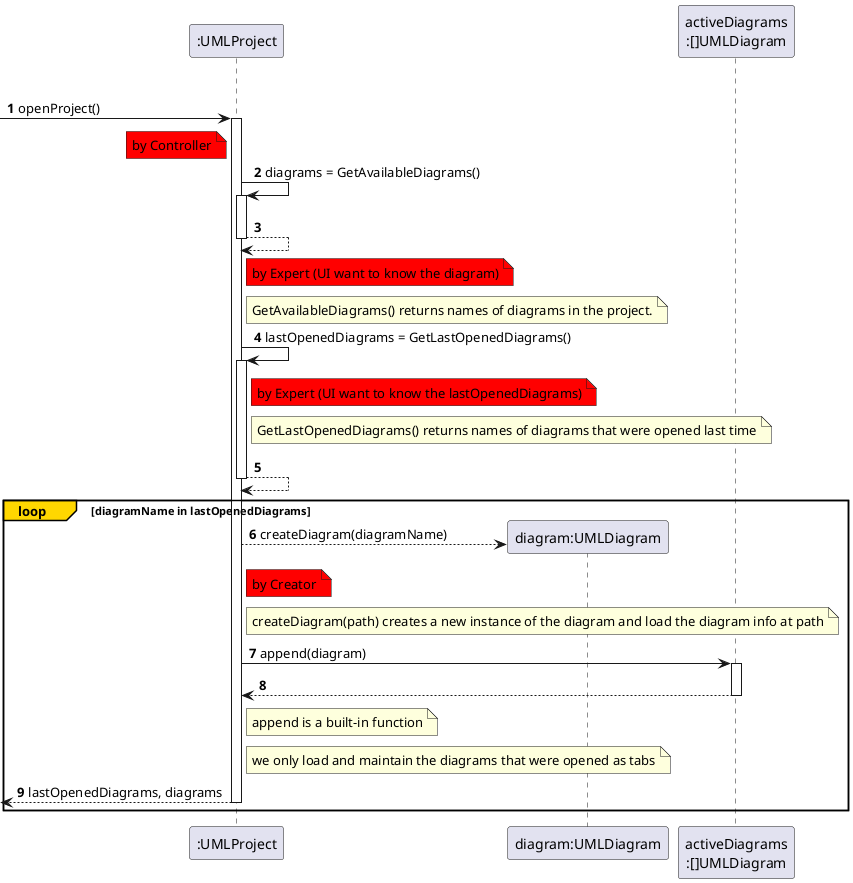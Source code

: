 @startuml openProject
autonumber
group#gold #white openProject
    autoactivate on
    participant ":UMLProject"
    
    -> ":UMLProject": openProject()
    note left of ":UMLProject" #red: by Controller
    ":UMLProject" -> ":UMLProject": diagrams = GetAvailableDiagrams()
    return
    note right of ":UMLProject" #red: by Expert (UI want to know the diagram)
    note right of ":UMLProject": GetAvailableDiagrams() returns names of diagrams in the project.

    ":UMLProject" -> ":UMLProject": lastOpenedDiagrams = GetLastOpenedDiagrams()
    note right of ":UMLProject" #red: by Expert (UI want to know the lastOpenedDiagrams)
    note right of ":UMLProject": GetLastOpenedDiagrams() returns names of diagrams that were opened last time
    return

    loop#gold #white diagramName in lastOpenedDiagrams
        ":UMLProject" --> "diagram:UMLDiagram" ** : createDiagram(diagramName)
        note right of ":UMLProject" #red: by Creator
        note right of ":UMLProject": createDiagram(path) creates a new instance of the diagram and load the diagram info at path
        participant "activeDiagrams\n:[]UMLDiagram"
        ":UMLProject" -> "activeDiagrams\n:[]UMLDiagram": append(diagram)
        return
        note right of ":UMLProject": append is a built-in function
        note right of ":UMLProject": we only load and maintain the diagrams that were opened as tabs

    return lastOpenedDiagrams, diagrams
end
@enduml


@startuml selectDiagram
autonumber
autoactivate on
group#gold #white selectDiagram
    -> ":UMLProject": selectDiagram(diagramName)
    note left of ":UMLProject" #red: by Controller
        opt#gold #white diagramName not in activeDiagrams
            note right of ":UMLProject": load the selected diamgram if it has not been loaded
            ":UMLProject" --> "diagram:UMLDiagram" ** :  createDiagram(diagramName)"
            note right of ":UMLProject" #red: by Creator
            ":UMLProject" -> ":UMLProject": activeDiagrams = append(activeDiagrams, diagram)
            note right of ":UMLProject": append is a built-in function
            return
        end
        ":UMLProject" -> ":UMLProject" : currentDiagram = activeDiagrams[diagramName]
        return
    return
end selectDiagram
@enduml


@startuml addGadgetToDiagram
autonumber
autoactivate on
group#gold #white addGadgetToDiagram
   -> ":UMLProject": addGadget(type, point)
    note left of ":UMLProject" #red: by Controller
        ":UMLProject" -> "currentDiagram\n:*UMLDiagram"  : addGadget(type, point)
           "currentDiagram\n:*UMLDiagram" -> ":Components"  : addGadget(type, point)
                ":Components"  --> "gadget:Gadget" **  : createGadget(type, point)
                note right of ":Components" #red: by Creator
                ":Components" -> ":Components": components = append(components, gadget)
                note right of ":Components": append is a built-in function
                return
            return
        return
    return
end addGadgetToDiagram
@enduml


@startuml addAssociationToDiagram
autonumber
autoactivate on
group#gold #white addAssociationToDiagram
-> ":UMLProject": startAddAssociation(point)
note left of ":UMLProject" #red: by Controller
    ":UMLProject" -> "currentDiagram\n:*UMLDiagram": startAddAssociation(point)
        "currentDiagram\n:*UMLDiagram" -> "currentDiagram\n:*UMLDiagram": startPoint = point
        return
    return
return
...
-> ":UMLProject": endAddAssociation(type, point)
    ":UMLProject" -> "currentDiagram\n:*UMLDiagram": endAddAssociation(type, point)
        "currentDiagram\n:*UMLDiagram" -> ":Components": addAssociation(type, startPoint, point)
            ":Components" -> ":Components": parents = [findGadget(startPoint), findGadget(point)]
            return

            opt#gold #white both parents are not null
                ":Components" --> "ass:Association" ** : createAssociation(type, parents)
                note right of ":Components" #red: by Creator

                ":Components" -> ":Components" : adjustAssociationPath(*association)
                note right of ":Components": adjust the pathing of newly created association to prevent overlapping
                return

                ":Components" -> ":Components": components = append(components, ass)
                note right of ":Components": append is a golang built-in function
                return
            end
        return
    return
return
end addAssociationToDiagram
@enduml


@startuml selectComponent
autonumber
autoactivate on
group#gold #white selectComponent
    -> ":UMLProject": selectComponent(point)
    note left of ":UMLProject" #red: by Controller
        ":UMLProject" -> "currentDiagram\n:*UMLDiagram": selectComponent(point)
            "currentDiagram\n:*UMLDiagram" -> ":Components": selectComponent(point)
            loop#gold #white component covering point
                ":Components" -> ":Components": selectedComponents = append(selectedComponents, &component)
                note right of ":Components": append is a built-in function
                return
                note right of ":Components": add component to a list of selected-component pointers
            end

            opt#gold #white only select one component
                ":Components" -> "SelectedComponent\n:Component": setupProperty()
                "SelectedComponent\n:Component" -> "SelectedComponent\n:Component": tree = createPropertyTree()
                return
                "SelectedComponent\n:Component" -> ":PropertyManager": setupProperty(tree)
                note over "SelectedComponent\n:Component": register the property of this component to property manager
                return
                return
            else
                ":Components" -> ":PropertyManager": clearProperty()
                return
            end

            return
        return
    return
end selectComponent
@enduml


@startuml unselectComponent
autonumber
autoactivate on
group#gold #white unselectComponent
    -> ":UMLProject": unselectComponent(point)
    note left of ":UMLProject" #red: by Controller
        ":UMLProject" -> "currentDiagram\n:*UMLDiagram": unselectComponent(point)
            "currentDiagram\n:*UMLDiagram" -> ":Components": unselectComponent(point)
            loop#gold #white component cover point
                ":Components" -> ":Components": delete(selectedComponents, component)
                note right of ":Components": delete is a built-in function
                return
            end

            ref over ":Components" , ":PropertyManager" : updateProperty (same logic as selectComponent)
            return
        return
    return
end unselectComponent
@enduml


@startuml unselectAllComponents
group#gold #white unselectAllComponents
autonumber
autoactivate on
    -> ":UMLProject": unselectAllComponents()
    note left of ":UMLProject" #red: by Controller
        ":UMLProject" -> "currentDiagram\n:*UMLDiagram": unselectAllComponents()
            "currentDiagram\n:*UMLDiagram" -> ":Components": unselectAllComponents()
                ":Components" -> ":Components": selectedComponents = []
                return
                ":Components" -> ":PropertyManager": clearProperty()
                return
            return
        return
    return
end unselectAll
@enduml


@startuml copyComponents
autonumber
autoactivate on
group#gold #white copyComponents
    -> ":UMLProject": CopyComponents()
    note left of ":UMLProject" #red: by Controller
        ":UMLProject" -> "currentDiagram\n:*UMLDiagram": ExportSubmodule("clipboard")
        note over ":UMLProject"
        "clipboard" is a special submodule
        containing the components user copied.
        end note
            "currentDiagram\n:*UMLDiagram" -> ":Components": ExportSubmodule("clipboard")
                ":Components" -> ":Components": exportComponents = getGroupComponents().clone()
                return
                note over ":Components": getGroupComponents() return gadgets and associations.\nAs for every association, its parents are also included.
                ":Components" -> ":Submodule":  <<static>>\nExportSubmodule("clipboard", exportCompoents)
                return
            return
        return
    return
end copyComponents
@enduml


@startuml pasteComponents
autonumber
autoactivate on
group#gold #white pasteComponents
    -> ":UMLProject": PasteComponents(point)
    note left of ":UMLProject" #red: by Controller
        ":UMLProject" -> "currentDiagram\n:*UMLDiagram": ImportSubmodule("clipboard", point)
        ref over ":UMLProject" , "currentDiagram\n:*UMLDiagram" : import submodule
        return
    return
end pasteComponents
@enduml


@startuml importSubmodule
autonumber
autoactivate on
group#gold #white importSubmodule
    -> ":UMLProject": ImportSubmodule(submoduleName, point)
    note left of ":UMLProject" #red: by Controller
        ":UMLProject" -> "currentDiagram\n:*UMLDiagram": ImportSubmodule(submoduleName, point)
            "currentDiagram\n:*UMLDiagram" -> ":Components": ImportSubmodule(submoduleName, point)
            ":Components" -> ":Submodule":  <<static>>\nimportCompnents = ImportSubmodule(submoduleName)
            return
            note right of ":Components" #red:y by Expert (components class wants to know the components in that submodule)
            loop#gold #white component in importComponents
                ":Components" -> "component:Component": moveDelta(point)
                return
                ":Components" -> ":Components": components = append(components, component)
                note right of ":Components": append is a built-in function
                return
            end
            return
        return
    return
end importSubmodule
@enduml


@startuml updateProperty
autonumber
autoactivate on
group#gold #white updateProperty
     -> ":UMLProject": updateProperty(name, value)
    note left of ":UMLProject" #red: by Controller
    ":UMLProject" -> ":propertyManager": updateProperty(name, value)
    note over ":UMLProject", ":propertyManager"
    updateProperty(name, value) will 🪄update the property of the selected component.
    end note
    return

    return
end updateProperty
@enduml


@startuml undo
/'undo'/
autoactivate on
group#gold #white undo
    -> ":UMLProject" : undo()
    note left of ":UMLProject" #red: by Controller
        ":UMLProject" -> "currentDiagram:UMLDiagram" : undo()
        note right
        UMLDiagram::undo() {
            if (undoDeque.size() > 0) {
                auto& command = undoDeque.top();
                this->doCommand(command, true);
                undoDeque.pop();
                redoDeque.push(command);
            }
        }
        end note
        return
    return
end undo
@enduml


@startuml redo
/'redo'/
autoactivate on
group#gold #white redo
    -> ":UMLProject" : redo()
    note left of ":UMLProject" #red: by Controller
        ":UMLProject" -> "currentDiagram:UMLDiagram" : redo()
        note right
        UMLDiagram::undo() {
            if (redoDeque.size() > 0) {
                auto& command = redoDeque.top();
                this->doCommand(command);
                redoDeque.pop();
                undoDeque.push(command);
            }
        }
        end note
        return
    return
end undo
@enduml


@startuml deleteComponent
autonumber
autoactivate on
group#gold #white deleteComponent
    -> ":UMLProject": DeleteComponent()
    note left of ":UMLProject" #red: by Controller
        ":UMLProject" -> "currentDiagram\n:*UMLDiagram": DeleteComponent()
            "currentDiagram\n:*UMLDiagram" -> ":Components": DeleteComponent()

            ":Components" -> ":Components": removeComponents = getGroupComponents()
            return
            note right
            ":Components": getGroupComponents() return gadgets and associations.
            As for every association, its parents are also included.
            end note
            loop#gold #white component in removeComponents
                ":Components" -> ":Components": delete(component)
                note right of ":Components": delete is a built-in function
                return
            end
            return
        return
    return
end deleteComponent
@enduml


@startuml moveComponent
autonumber
autoactivate on
group#gold #white moveComponent

-> ":UMLProject" : StartDragging(point)
note left of ":UMLProject" #red: by Controller
    ":UMLProject" -> "currentDiagram:*UMLDiagram" : StartDragging(point)
        "currentDiagram:*UMLDiagram" -> "currentDiagram:*UMLDiagram" : moveStartPoint = point
        return
    return
return
...

->":UMLProject" : StopDragging(point)
note left of ":UMLProject" #red: by Controller
    ":UMLProject" -> "currentDiagram:*UMLDiagram" : StopDragging(point)
        "currentDiagram:*UMLDiagram" -> ":Components" : MoveSelectedComponents(point - moveStartPoint)
            loop#gold component in selectedComponents
                opt#gold #white component is a gadget
                    ":Components" -> "component:Component" : moveDelta(delta)
                    note over ":Components" , "component:Component"
                    For a gadget, move it by delta.
                    For an association, it will automatically reroute if either of parents is moved.
                    (By subscribing to the events of its connected gadgets)
                    end note
                    return
                end
            end loop
        return
        "currentDiagram:*UMLDiagram" -> "currentDiagram:*UMLDiagram": moveStartPoint = 0
        return
    return
return
end moveComponent
@enduml


@startuml
autonumber
autoactivate on
group#gold #white drawAll
-> ":UMLProject": drawAll(graphic)
    ":UMLProject" -> "currentDiagram:*UMLDiagram": drawAll(graphic)
        "currentDiagram:*UMLDiagram" -> ":Components": drawAll(graphic)
            loop#gold #white component in components
                alt#gold #white component is a gadget
                    ":Components" -> "gadget:Component": draw(graphic)
                    return
                else
                    ":Components" -> "association:Component": parents = getParents()
                    return
                    ":Components" -> ":Components": routeMap[parents]++ 
                    note right of ":Components": routeMap is to assist in drawing the association
                    return
                end
            end
            loop#gold #white component in components
                opt#gold #white component is a association
                    ":Components" -> "association:Component": parents = getParents()
                    return
                    ":Components" -> "association:Component": draw(graphic, routeMap[parents]--)
                    return
                end
            end
        return
    return
return
end drawAll
@enduml


' ❌*d When User drags Gadget with multiple Associations, System will automatically arrange them
' ❌4.e User can modify the path of an Association

